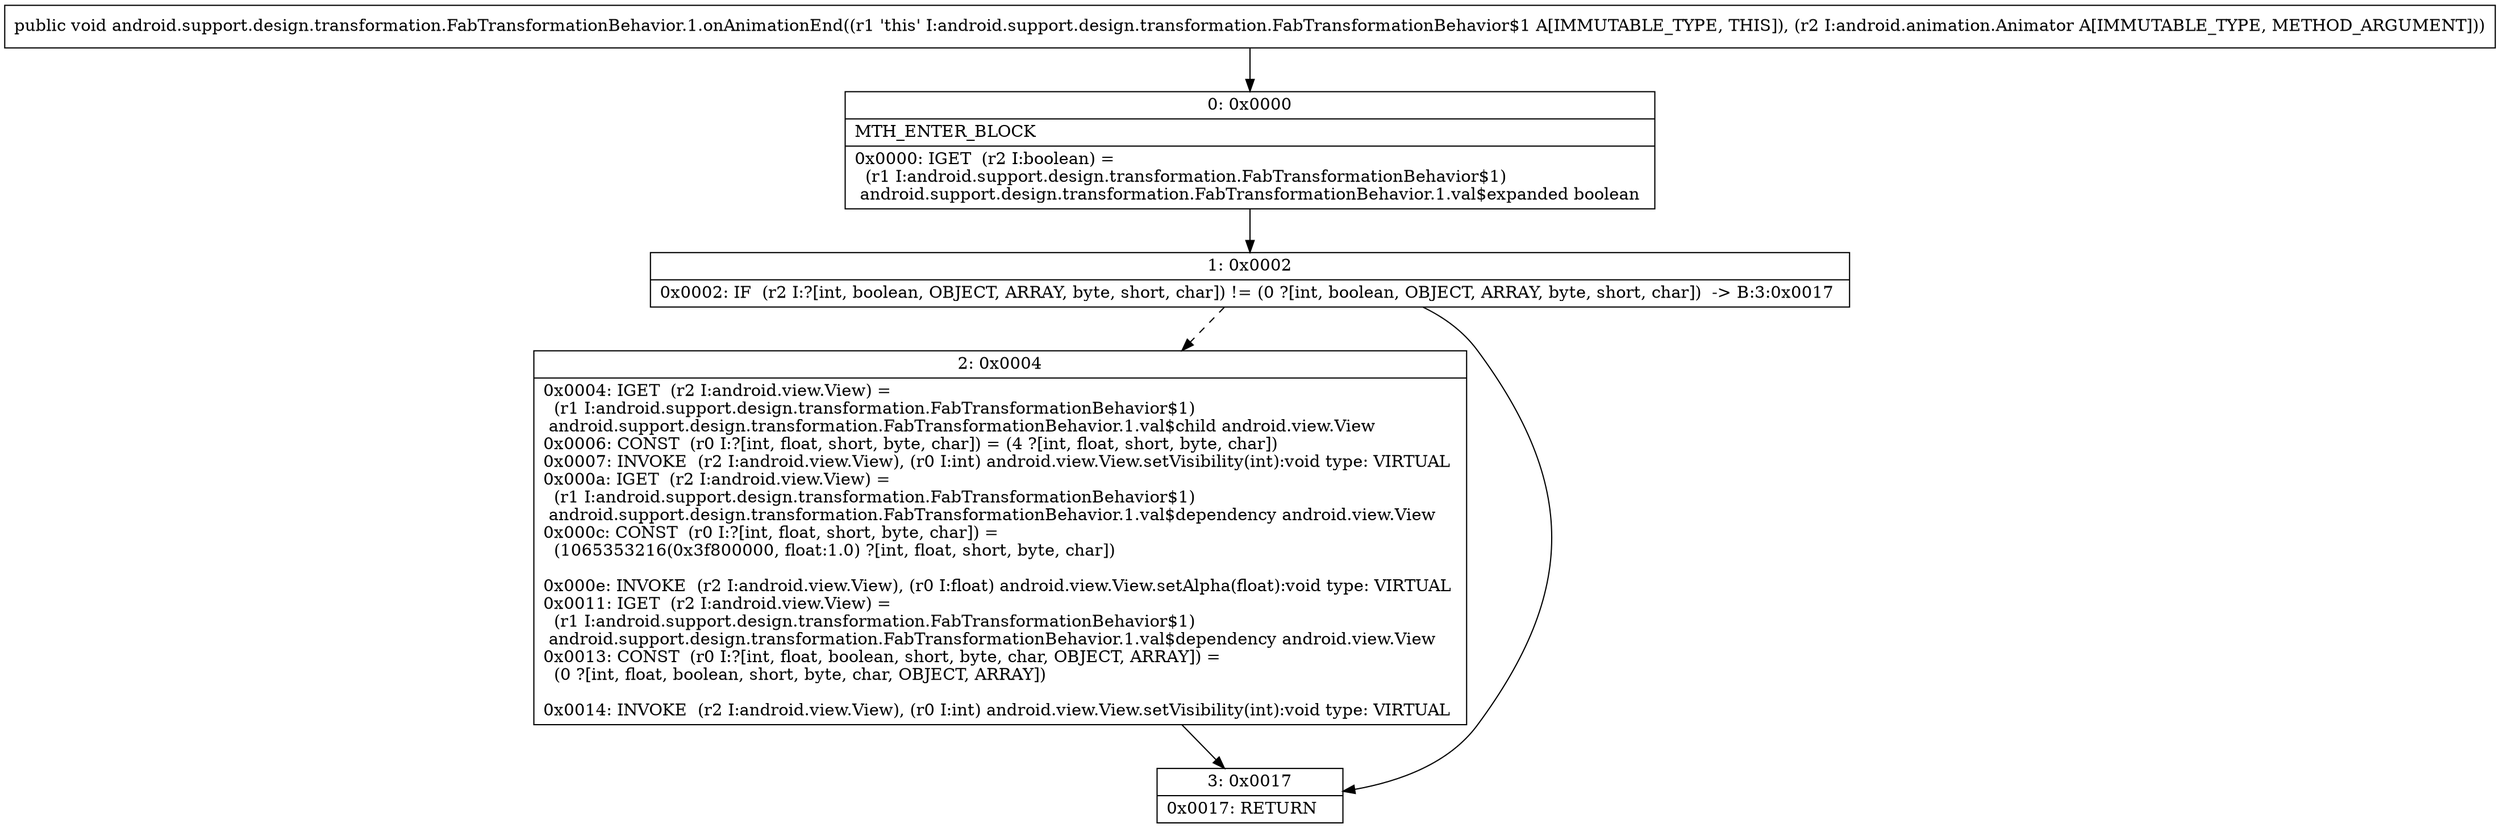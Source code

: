 digraph "CFG forandroid.support.design.transformation.FabTransformationBehavior.1.onAnimationEnd(Landroid\/animation\/Animator;)V" {
Node_0 [shape=record,label="{0\:\ 0x0000|MTH_ENTER_BLOCK\l|0x0000: IGET  (r2 I:boolean) = \l  (r1 I:android.support.design.transformation.FabTransformationBehavior$1)\l android.support.design.transformation.FabTransformationBehavior.1.val$expanded boolean \l}"];
Node_1 [shape=record,label="{1\:\ 0x0002|0x0002: IF  (r2 I:?[int, boolean, OBJECT, ARRAY, byte, short, char]) != (0 ?[int, boolean, OBJECT, ARRAY, byte, short, char])  \-\> B:3:0x0017 \l}"];
Node_2 [shape=record,label="{2\:\ 0x0004|0x0004: IGET  (r2 I:android.view.View) = \l  (r1 I:android.support.design.transformation.FabTransformationBehavior$1)\l android.support.design.transformation.FabTransformationBehavior.1.val$child android.view.View \l0x0006: CONST  (r0 I:?[int, float, short, byte, char]) = (4 ?[int, float, short, byte, char]) \l0x0007: INVOKE  (r2 I:android.view.View), (r0 I:int) android.view.View.setVisibility(int):void type: VIRTUAL \l0x000a: IGET  (r2 I:android.view.View) = \l  (r1 I:android.support.design.transformation.FabTransformationBehavior$1)\l android.support.design.transformation.FabTransformationBehavior.1.val$dependency android.view.View \l0x000c: CONST  (r0 I:?[int, float, short, byte, char]) = \l  (1065353216(0x3f800000, float:1.0) ?[int, float, short, byte, char])\l \l0x000e: INVOKE  (r2 I:android.view.View), (r0 I:float) android.view.View.setAlpha(float):void type: VIRTUAL \l0x0011: IGET  (r2 I:android.view.View) = \l  (r1 I:android.support.design.transformation.FabTransformationBehavior$1)\l android.support.design.transformation.FabTransformationBehavior.1.val$dependency android.view.View \l0x0013: CONST  (r0 I:?[int, float, boolean, short, byte, char, OBJECT, ARRAY]) = \l  (0 ?[int, float, boolean, short, byte, char, OBJECT, ARRAY])\l \l0x0014: INVOKE  (r2 I:android.view.View), (r0 I:int) android.view.View.setVisibility(int):void type: VIRTUAL \l}"];
Node_3 [shape=record,label="{3\:\ 0x0017|0x0017: RETURN   \l}"];
MethodNode[shape=record,label="{public void android.support.design.transformation.FabTransformationBehavior.1.onAnimationEnd((r1 'this' I:android.support.design.transformation.FabTransformationBehavior$1 A[IMMUTABLE_TYPE, THIS]), (r2 I:android.animation.Animator A[IMMUTABLE_TYPE, METHOD_ARGUMENT])) }"];
MethodNode -> Node_0;
Node_0 -> Node_1;
Node_1 -> Node_2[style=dashed];
Node_1 -> Node_3;
Node_2 -> Node_3;
}

